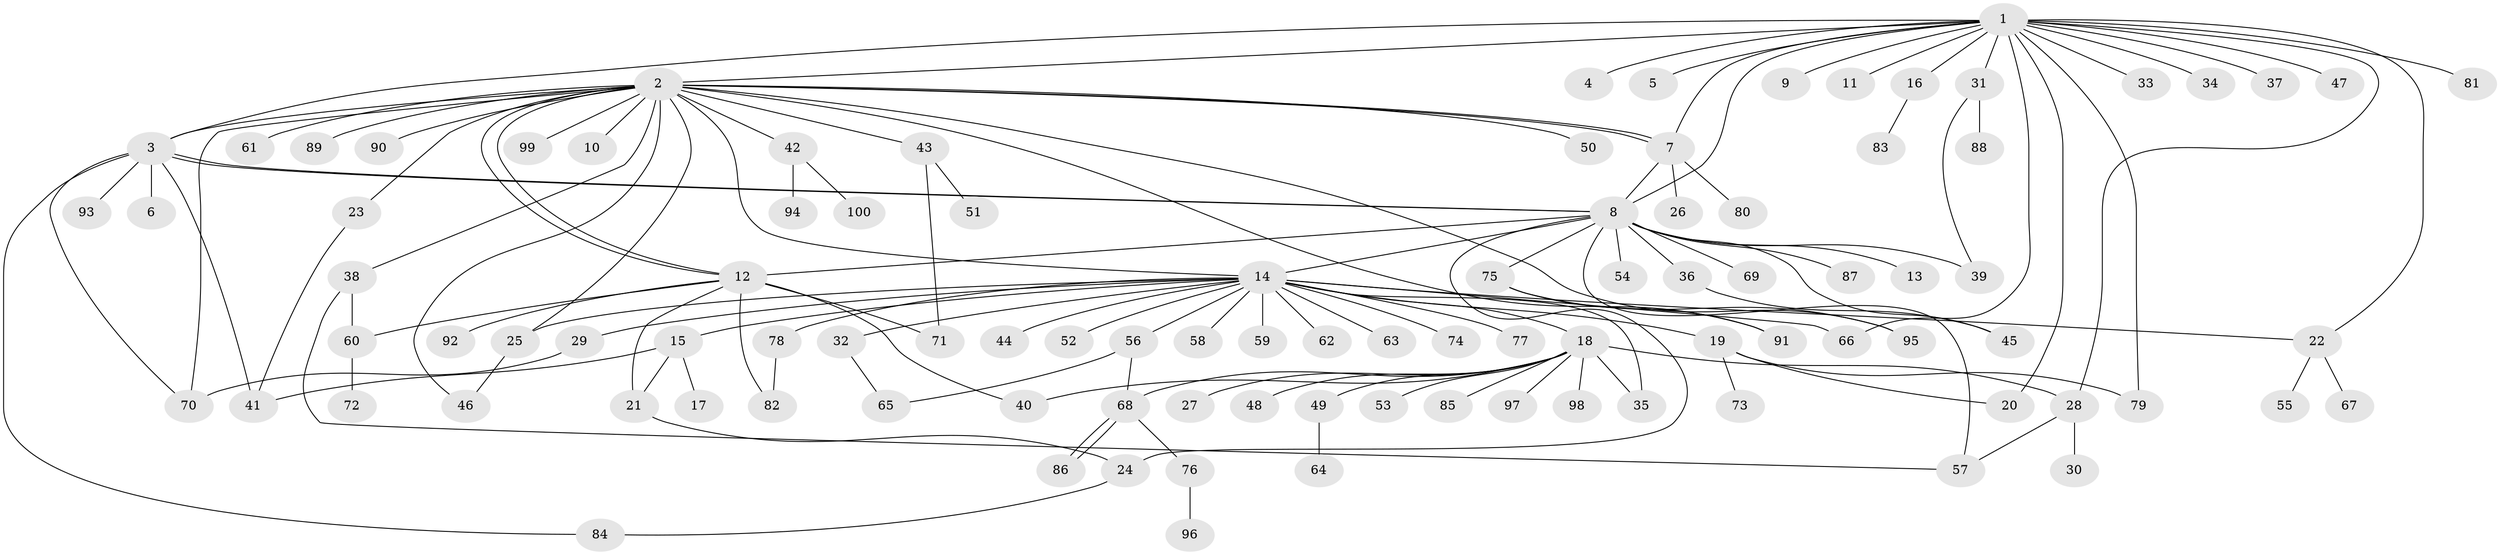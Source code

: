 // coarse degree distribution, {19: 0.0125, 20: 0.0125, 9: 0.0125, 1: 0.55, 5: 0.025, 21: 0.0125, 22: 0.0125, 2: 0.2375, 11: 0.0125, 4: 0.0375, 3: 0.075}
// Generated by graph-tools (version 1.1) at 2025/51/02/27/25 19:51:55]
// undirected, 100 vertices, 136 edges
graph export_dot {
graph [start="1"]
  node [color=gray90,style=filled];
  1;
  2;
  3;
  4;
  5;
  6;
  7;
  8;
  9;
  10;
  11;
  12;
  13;
  14;
  15;
  16;
  17;
  18;
  19;
  20;
  21;
  22;
  23;
  24;
  25;
  26;
  27;
  28;
  29;
  30;
  31;
  32;
  33;
  34;
  35;
  36;
  37;
  38;
  39;
  40;
  41;
  42;
  43;
  44;
  45;
  46;
  47;
  48;
  49;
  50;
  51;
  52;
  53;
  54;
  55;
  56;
  57;
  58;
  59;
  60;
  61;
  62;
  63;
  64;
  65;
  66;
  67;
  68;
  69;
  70;
  71;
  72;
  73;
  74;
  75;
  76;
  77;
  78;
  79;
  80;
  81;
  82;
  83;
  84;
  85;
  86;
  87;
  88;
  89;
  90;
  91;
  92;
  93;
  94;
  95;
  96;
  97;
  98;
  99;
  100;
  1 -- 2;
  1 -- 3;
  1 -- 4;
  1 -- 5;
  1 -- 7;
  1 -- 8;
  1 -- 9;
  1 -- 11;
  1 -- 16;
  1 -- 20;
  1 -- 22;
  1 -- 28;
  1 -- 31;
  1 -- 33;
  1 -- 34;
  1 -- 37;
  1 -- 47;
  1 -- 66;
  1 -- 79;
  1 -- 81;
  2 -- 3;
  2 -- 7;
  2 -- 7;
  2 -- 10;
  2 -- 12;
  2 -- 12;
  2 -- 14;
  2 -- 23;
  2 -- 25;
  2 -- 38;
  2 -- 42;
  2 -- 43;
  2 -- 46;
  2 -- 50;
  2 -- 61;
  2 -- 70;
  2 -- 89;
  2 -- 90;
  2 -- 91;
  2 -- 95;
  2 -- 99;
  3 -- 6;
  3 -- 8;
  3 -- 8;
  3 -- 41;
  3 -- 70;
  3 -- 84;
  3 -- 93;
  7 -- 8;
  7 -- 26;
  7 -- 80;
  8 -- 12;
  8 -- 13;
  8 -- 14;
  8 -- 24;
  8 -- 36;
  8 -- 39;
  8 -- 45;
  8 -- 54;
  8 -- 57;
  8 -- 69;
  8 -- 75;
  8 -- 87;
  12 -- 21;
  12 -- 40;
  12 -- 60;
  12 -- 71;
  12 -- 82;
  12 -- 92;
  14 -- 15;
  14 -- 18;
  14 -- 19;
  14 -- 22;
  14 -- 25;
  14 -- 29;
  14 -- 32;
  14 -- 35;
  14 -- 44;
  14 -- 52;
  14 -- 56;
  14 -- 58;
  14 -- 59;
  14 -- 62;
  14 -- 63;
  14 -- 66;
  14 -- 74;
  14 -- 77;
  14 -- 78;
  15 -- 17;
  15 -- 21;
  15 -- 41;
  16 -- 83;
  18 -- 27;
  18 -- 28;
  18 -- 35;
  18 -- 40;
  18 -- 48;
  18 -- 49;
  18 -- 53;
  18 -- 68;
  18 -- 85;
  18 -- 97;
  18 -- 98;
  19 -- 20;
  19 -- 73;
  19 -- 79;
  21 -- 24;
  22 -- 55;
  22 -- 67;
  23 -- 41;
  24 -- 84;
  25 -- 46;
  28 -- 30;
  28 -- 57;
  29 -- 70;
  31 -- 39;
  31 -- 88;
  32 -- 65;
  36 -- 45;
  38 -- 57;
  38 -- 60;
  42 -- 94;
  42 -- 100;
  43 -- 51;
  43 -- 71;
  49 -- 64;
  56 -- 65;
  56 -- 68;
  60 -- 72;
  68 -- 76;
  68 -- 86;
  68 -- 86;
  75 -- 91;
  75 -- 95;
  76 -- 96;
  78 -- 82;
}
